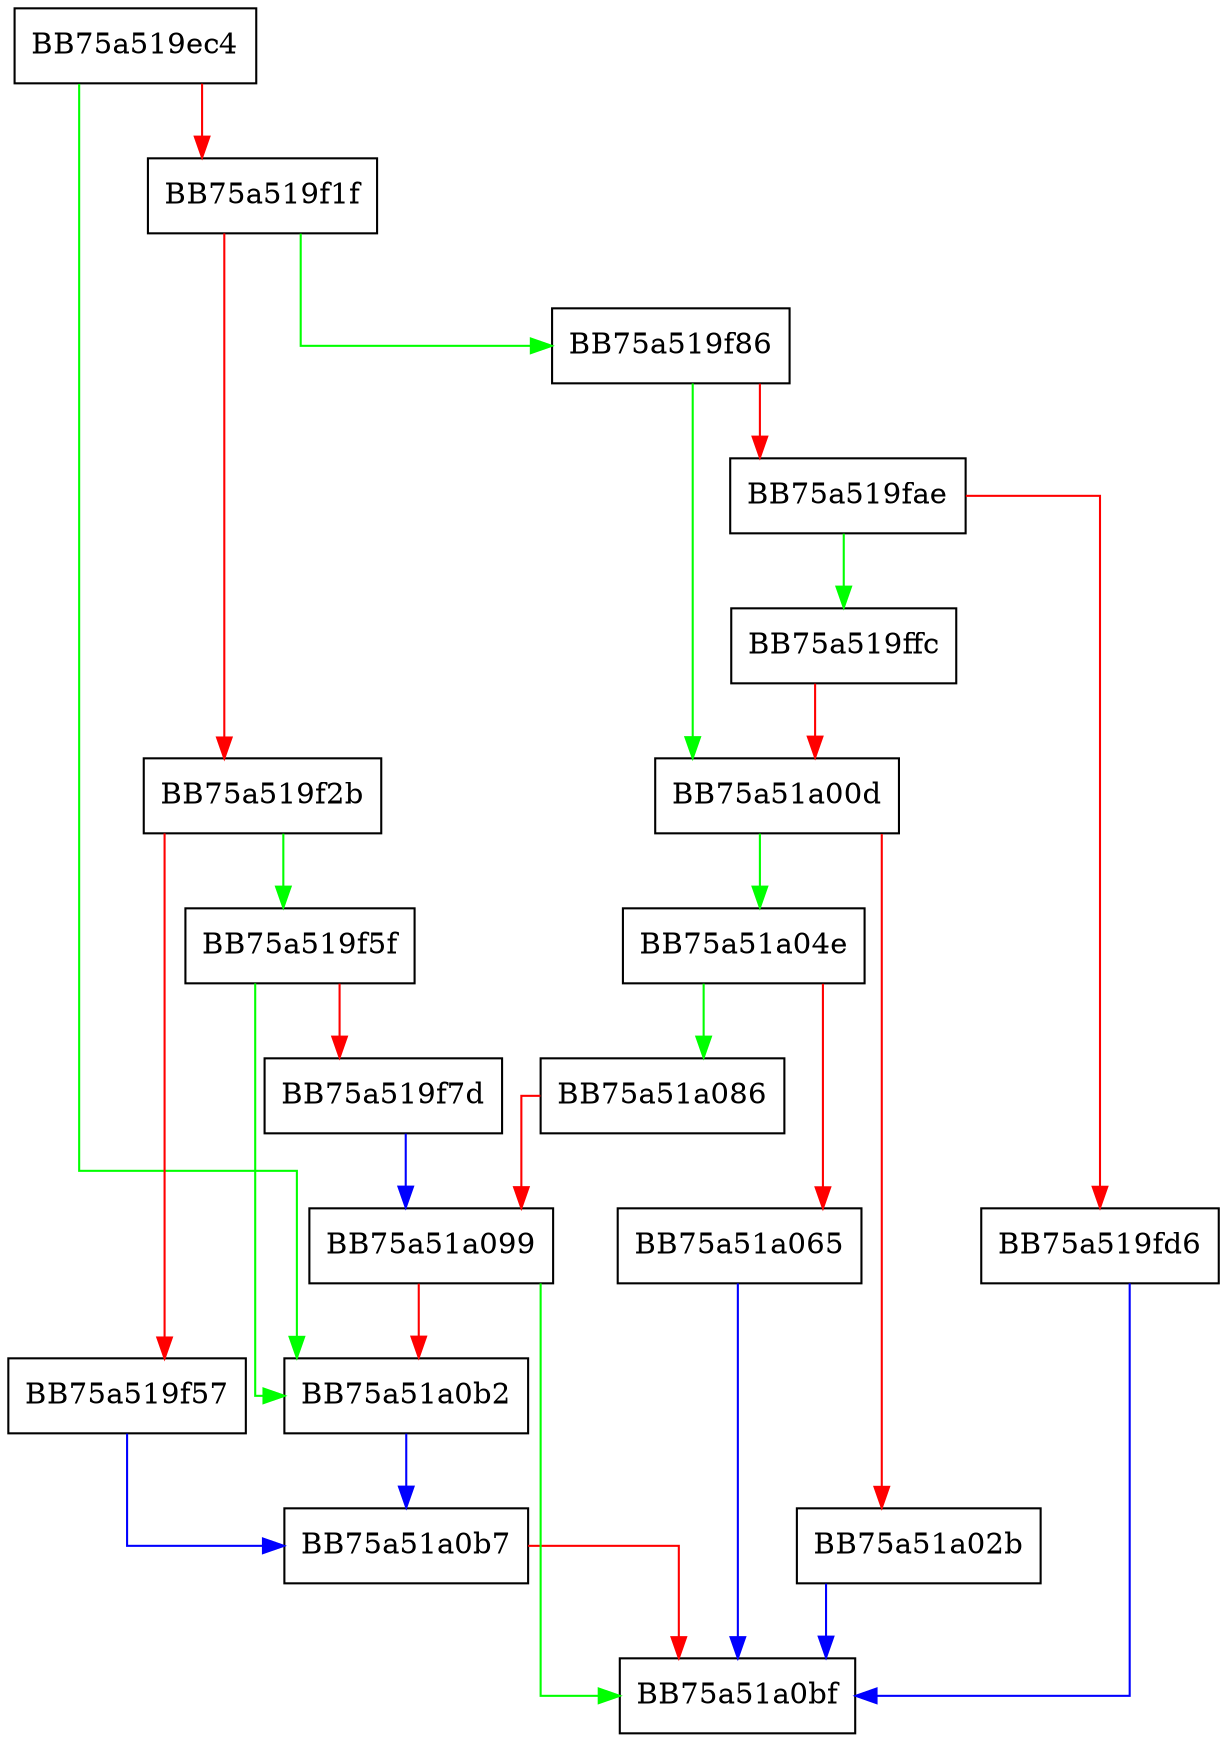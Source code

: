 digraph msil_esc_delegate_load_worker {
  node [shape="box"];
  graph [splines=ortho];
  BB75a519ec4 -> BB75a51a0b2 [color="green"];
  BB75a519ec4 -> BB75a519f1f [color="red"];
  BB75a519f1f -> BB75a519f86 [color="green"];
  BB75a519f1f -> BB75a519f2b [color="red"];
  BB75a519f2b -> BB75a519f5f [color="green"];
  BB75a519f2b -> BB75a519f57 [color="red"];
  BB75a519f57 -> BB75a51a0b7 [color="blue"];
  BB75a519f5f -> BB75a51a0b2 [color="green"];
  BB75a519f5f -> BB75a519f7d [color="red"];
  BB75a519f7d -> BB75a51a099 [color="blue"];
  BB75a519f86 -> BB75a51a00d [color="green"];
  BB75a519f86 -> BB75a519fae [color="red"];
  BB75a519fae -> BB75a519ffc [color="green"];
  BB75a519fae -> BB75a519fd6 [color="red"];
  BB75a519fd6 -> BB75a51a0bf [color="blue"];
  BB75a519ffc -> BB75a51a00d [color="red"];
  BB75a51a00d -> BB75a51a04e [color="green"];
  BB75a51a00d -> BB75a51a02b [color="red"];
  BB75a51a02b -> BB75a51a0bf [color="blue"];
  BB75a51a04e -> BB75a51a086 [color="green"];
  BB75a51a04e -> BB75a51a065 [color="red"];
  BB75a51a065 -> BB75a51a0bf [color="blue"];
  BB75a51a086 -> BB75a51a099 [color="red"];
  BB75a51a099 -> BB75a51a0bf [color="green"];
  BB75a51a099 -> BB75a51a0b2 [color="red"];
  BB75a51a0b2 -> BB75a51a0b7 [color="blue"];
  BB75a51a0b7 -> BB75a51a0bf [color="red"];
}